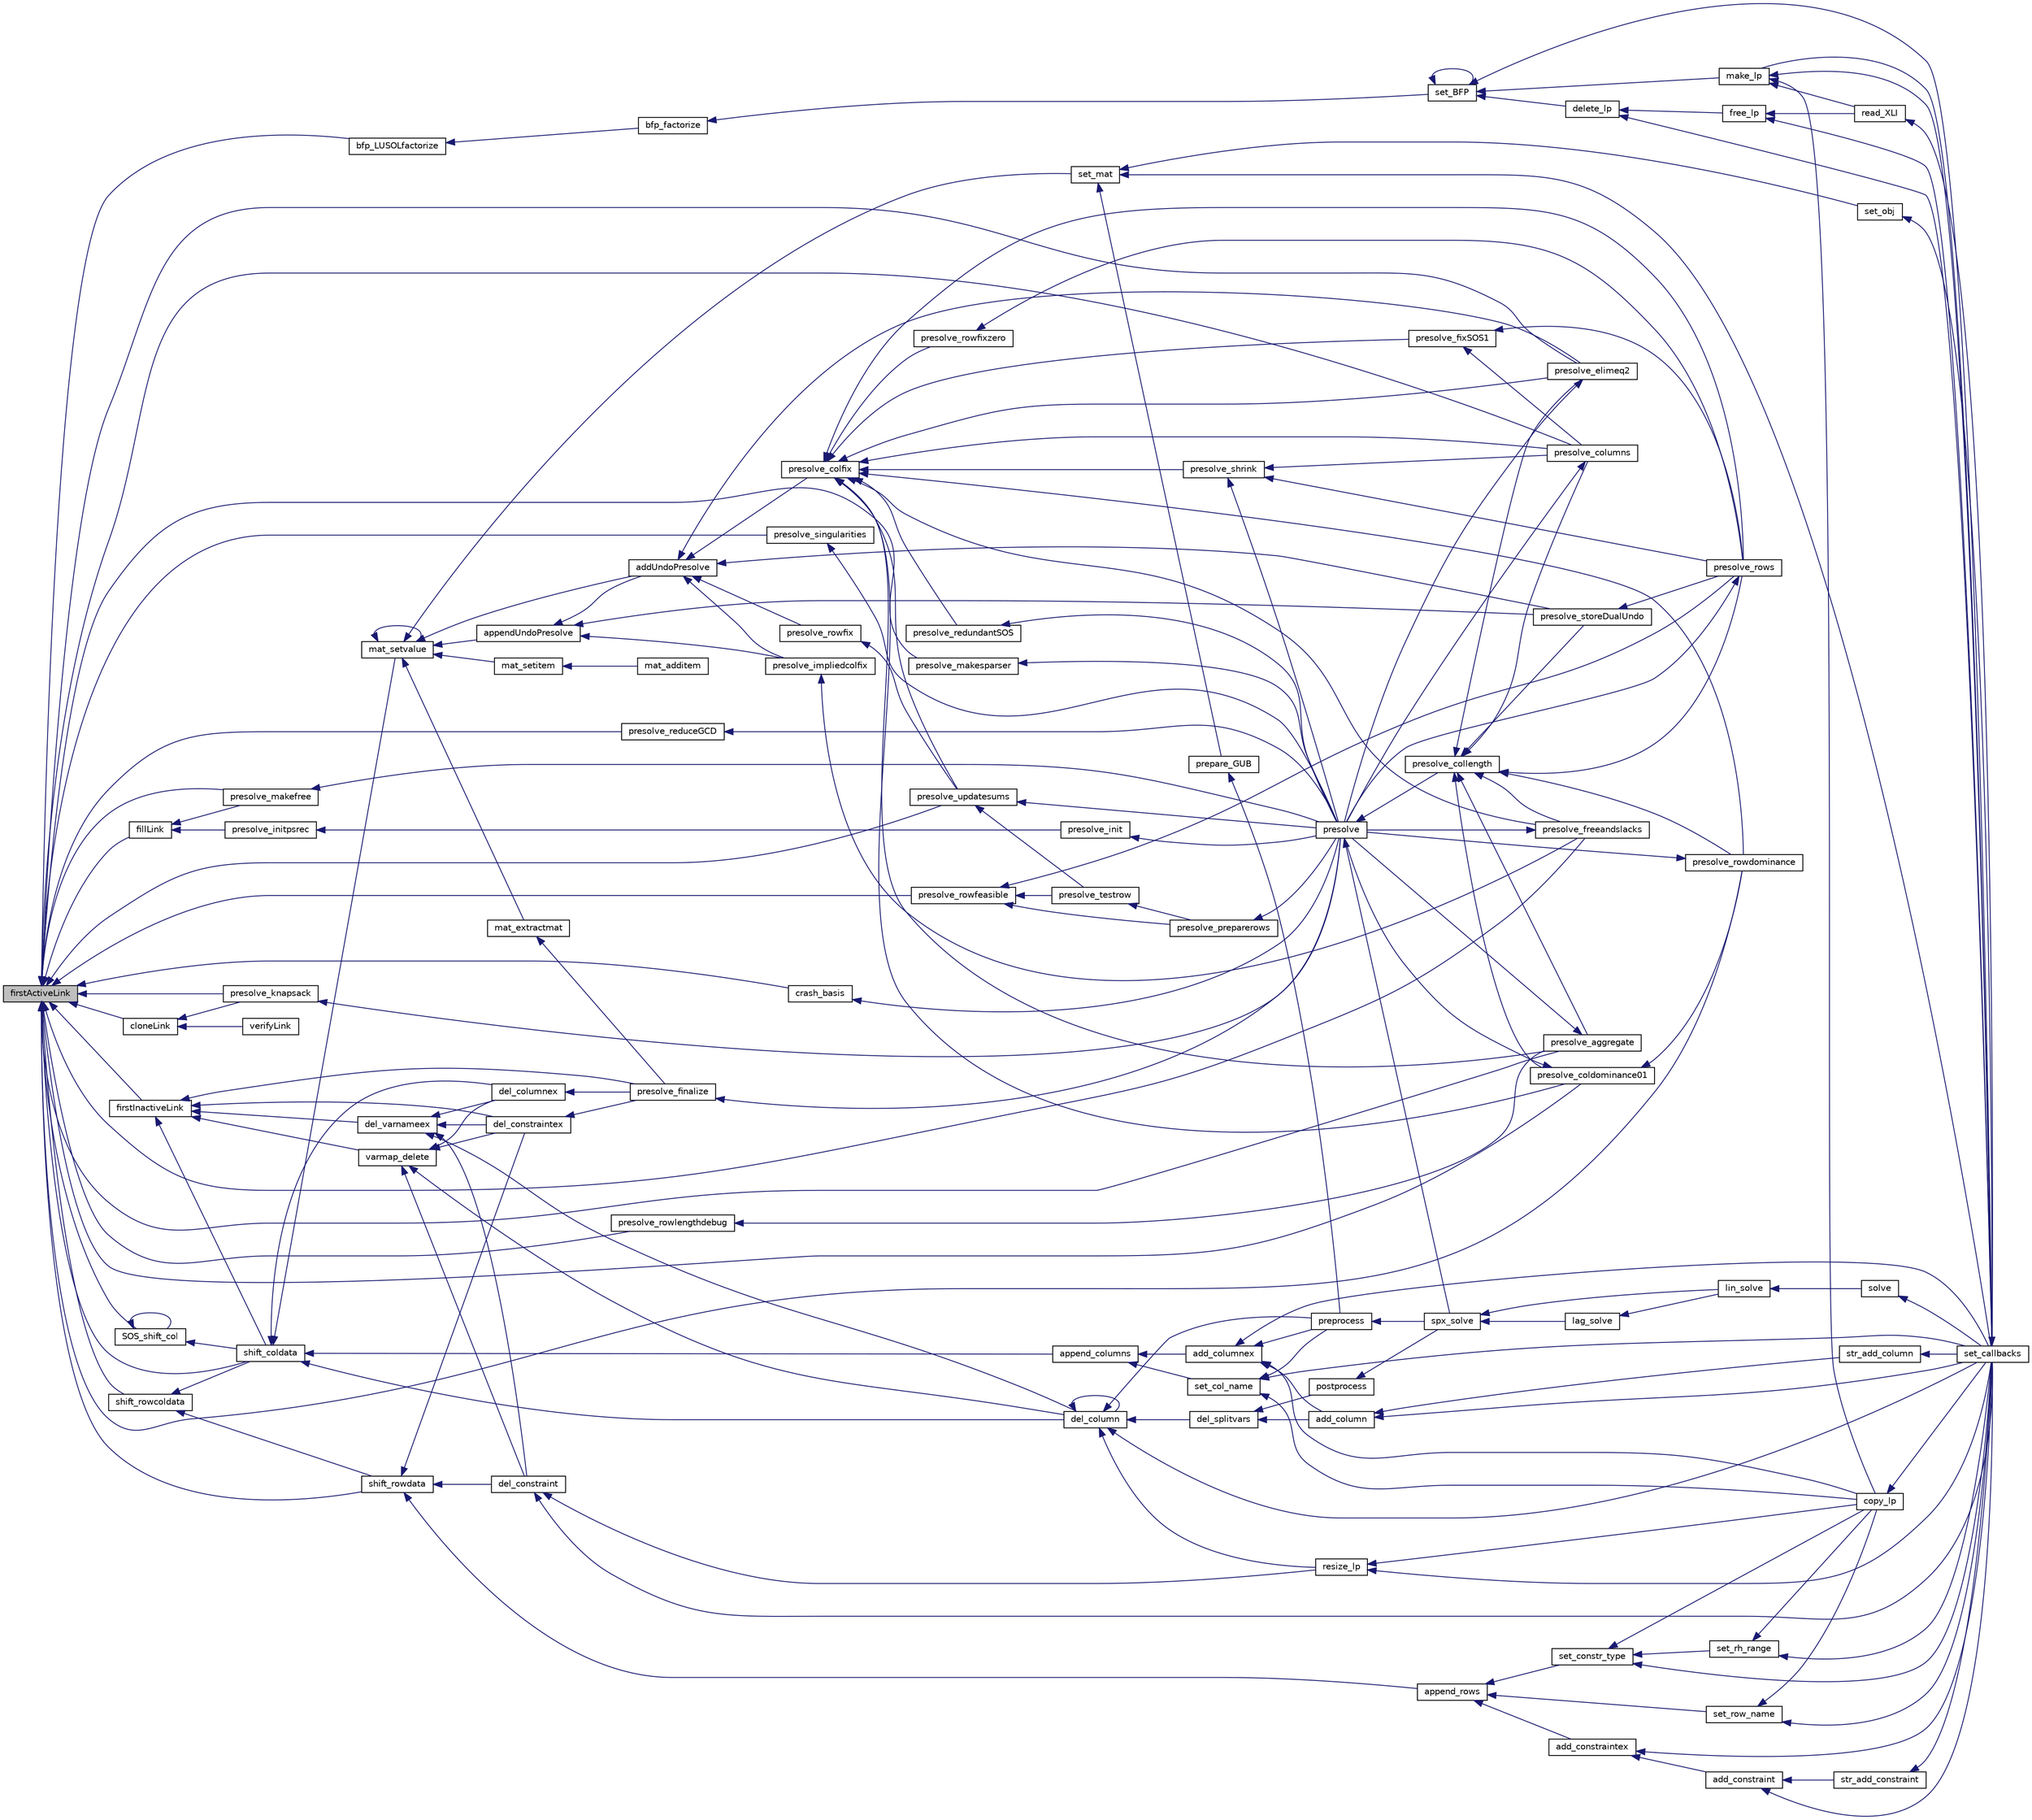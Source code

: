 digraph "firstActiveLink"
{
  edge [fontname="Helvetica",fontsize="10",labelfontname="Helvetica",labelfontsize="10"];
  node [fontname="Helvetica",fontsize="10",shape=record];
  rankdir="LR";
  Node900 [label="firstActiveLink",height=0.2,width=0.4,color="black", fillcolor="grey75", style="filled", fontcolor="black"];
  Node900 -> Node901 [dir="back",color="midnightblue",fontsize="10",style="solid",fontname="Helvetica"];
  Node901 [label="bfp_LUSOLfactorize",height=0.2,width=0.4,color="black", fillcolor="white", style="filled",URL="$d5/df4/lp___l_u_s_o_l_8c.html#af0a052333c0bdc8882f37c86cb9670b6"];
  Node901 -> Node902 [dir="back",color="midnightblue",fontsize="10",style="solid",fontname="Helvetica"];
  Node902 [label="bfp_factorize",height=0.2,width=0.4,color="black", fillcolor="white", style="filled",URL="$d5/df4/lp___l_u_s_o_l_8c.html#a47ed1e4a1148a3a171a69cb7472c4df7"];
  Node902 -> Node903 [dir="back",color="midnightblue",fontsize="10",style="solid",fontname="Helvetica"];
  Node903 [label="set_BFP",height=0.2,width=0.4,color="black", fillcolor="white", style="filled",URL="$df/df7/lp__lib_8h.html#a87fe168b71b0be133c124282e90089bd"];
  Node903 -> Node904 [dir="back",color="midnightblue",fontsize="10",style="solid",fontname="Helvetica"];
  Node904 [label="make_lp",height=0.2,width=0.4,color="black", fillcolor="white", style="filled",URL="$df/df7/lp__lib_8h.html#a68a0333d84dd944f67e2a0ec72e346a9"];
  Node904 -> Node905 [dir="back",color="midnightblue",fontsize="10",style="solid",fontname="Helvetica"];
  Node905 [label="copy_lp",height=0.2,width=0.4,color="black", fillcolor="white", style="filled",URL="$df/df7/lp__lib_8h.html#aca83ecdbc200b414db491306f3070ae9"];
  Node905 -> Node906 [dir="back",color="midnightblue",fontsize="10",style="solid",fontname="Helvetica"];
  Node906 [label="set_callbacks",height=0.2,width=0.4,color="black", fillcolor="white", style="filled",URL="$df/df7/lp__lib_8h.html#a929e8acb9704f61e16927c915c15cd07"];
  Node906 -> Node904 [dir="back",color="midnightblue",fontsize="10",style="solid",fontname="Helvetica"];
  Node904 -> Node906 [dir="back",color="midnightblue",fontsize="10",style="solid",fontname="Helvetica"];
  Node904 -> Node907 [dir="back",color="midnightblue",fontsize="10",style="solid",fontname="Helvetica"];
  Node907 [label="read_XLI",height=0.2,width=0.4,color="black", fillcolor="white", style="filled",URL="$df/df7/lp__lib_8h.html#a351dd803960ab0dae2b39f2c65d3a58d"];
  Node907 -> Node906 [dir="back",color="midnightblue",fontsize="10",style="solid",fontname="Helvetica"];
  Node903 -> Node908 [dir="back",color="midnightblue",fontsize="10",style="solid",fontname="Helvetica"];
  Node908 [label="delete_lp",height=0.2,width=0.4,color="black", fillcolor="white", style="filled",URL="$df/df7/lp__lib_8h.html#af9cd97825f0cd436b3c3fc3bdf1c82b8"];
  Node908 -> Node909 [dir="back",color="midnightblue",fontsize="10",style="solid",fontname="Helvetica"];
  Node909 [label="free_lp",height=0.2,width=0.4,color="black", fillcolor="white", style="filled",URL="$df/df7/lp__lib_8h.html#a8ea5effebbfa9ce4844bb713471a7aa1"];
  Node909 -> Node906 [dir="back",color="midnightblue",fontsize="10",style="solid",fontname="Helvetica"];
  Node909 -> Node907 [dir="back",color="midnightblue",fontsize="10",style="solid",fontname="Helvetica"];
  Node908 -> Node906 [dir="back",color="midnightblue",fontsize="10",style="solid",fontname="Helvetica"];
  Node903 -> Node906 [dir="back",color="midnightblue",fontsize="10",style="solid",fontname="Helvetica"];
  Node903 -> Node903 [dir="back",color="midnightblue",fontsize="10",style="solid",fontname="Helvetica"];
  Node900 -> Node910 [dir="back",color="midnightblue",fontsize="10",style="solid",fontname="Helvetica"];
  Node910 [label="crash_basis",height=0.2,width=0.4,color="black", fillcolor="white", style="filled",URL="$dd/dd7/lp__crash_8h.html#a355ad817df59a533447559170e0debcb"];
  Node910 -> Node911 [dir="back",color="midnightblue",fontsize="10",style="solid",fontname="Helvetica"];
  Node911 [label="presolve",height=0.2,width=0.4,color="black", fillcolor="white", style="filled",URL="$da/dae/lp__presolve_8h.html#a63c9f891fb867de51e44d08313fdd585"];
  Node911 -> Node912 [dir="back",color="midnightblue",fontsize="10",style="solid",fontname="Helvetica"];
  Node912 [label="presolve_collength",height=0.2,width=0.4,color="black", fillcolor="white", style="filled",URL="$da/dae/lp__presolve_8h.html#a58b595e285879c5d2996a0a6247d9389"];
  Node912 -> Node913 [dir="back",color="midnightblue",fontsize="10",style="solid",fontname="Helvetica"];
  Node913 [label="presolve_storeDualUndo",height=0.2,width=0.4,color="black", fillcolor="white", style="filled",URL="$d3/da5/lp__presolve_8c.html#a1aba0570d1275e34fbd173aa558c4c14"];
  Node913 -> Node914 [dir="back",color="midnightblue",fontsize="10",style="solid",fontname="Helvetica"];
  Node914 [label="presolve_rows",height=0.2,width=0.4,color="black", fillcolor="white", style="filled",URL="$d3/da5/lp__presolve_8c.html#a93c32e563cfede02af08bd1a3d46bd6d"];
  Node914 -> Node911 [dir="back",color="midnightblue",fontsize="10",style="solid",fontname="Helvetica"];
  Node912 -> Node915 [dir="back",color="midnightblue",fontsize="10",style="solid",fontname="Helvetica"];
  Node915 [label="presolve_elimeq2",height=0.2,width=0.4,color="black", fillcolor="white", style="filled",URL="$d3/da5/lp__presolve_8c.html#a7844c56aa332fe22274fffac21b497b8"];
  Node915 -> Node911 [dir="back",color="midnightblue",fontsize="10",style="solid",fontname="Helvetica"];
  Node912 -> Node916 [dir="back",color="midnightblue",fontsize="10",style="solid",fontname="Helvetica"];
  Node916 [label="presolve_rowdominance",height=0.2,width=0.4,color="black", fillcolor="white", style="filled",URL="$d3/da5/lp__presolve_8c.html#a7e03acd96990d99539251375f7faff4a"];
  Node916 -> Node911 [dir="back",color="midnightblue",fontsize="10",style="solid",fontname="Helvetica"];
  Node912 -> Node917 [dir="back",color="midnightblue",fontsize="10",style="solid",fontname="Helvetica"];
  Node917 [label="presolve_coldominance01",height=0.2,width=0.4,color="black", fillcolor="white", style="filled",URL="$d3/da5/lp__presolve_8c.html#a38ba8dae4e0bbdd4ab2ab77f7d146596"];
  Node917 -> Node916 [dir="back",color="midnightblue",fontsize="10",style="solid",fontname="Helvetica"];
  Node917 -> Node911 [dir="back",color="midnightblue",fontsize="10",style="solid",fontname="Helvetica"];
  Node912 -> Node918 [dir="back",color="midnightblue",fontsize="10",style="solid",fontname="Helvetica"];
  Node918 [label="presolve_aggregate",height=0.2,width=0.4,color="black", fillcolor="white", style="filled",URL="$d3/da5/lp__presolve_8c.html#accb9e4202e7222ff4aba91e3c15efa73"];
  Node918 -> Node911 [dir="back",color="midnightblue",fontsize="10",style="solid",fontname="Helvetica"];
  Node912 -> Node919 [dir="back",color="midnightblue",fontsize="10",style="solid",fontname="Helvetica"];
  Node919 [label="presolve_columns",height=0.2,width=0.4,color="black", fillcolor="white", style="filled",URL="$d3/da5/lp__presolve_8c.html#ada5e067bb25106a6d8ecd75d23be8600"];
  Node919 -> Node911 [dir="back",color="midnightblue",fontsize="10",style="solid",fontname="Helvetica"];
  Node912 -> Node920 [dir="back",color="midnightblue",fontsize="10",style="solid",fontname="Helvetica"];
  Node920 [label="presolve_freeandslacks",height=0.2,width=0.4,color="black", fillcolor="white", style="filled",URL="$d3/da5/lp__presolve_8c.html#a62d34320b14c8946670a7fc73a04828a"];
  Node920 -> Node911 [dir="back",color="midnightblue",fontsize="10",style="solid",fontname="Helvetica"];
  Node912 -> Node914 [dir="back",color="midnightblue",fontsize="10",style="solid",fontname="Helvetica"];
  Node911 -> Node921 [dir="back",color="midnightblue",fontsize="10",style="solid",fontname="Helvetica"];
  Node921 [label="spx_solve",height=0.2,width=0.4,color="black", fillcolor="white", style="filled",URL="$d1/d0a/lp__simplex_8h.html#a3effc8b68c1fb21095e7324d83d0dbf7"];
  Node921 -> Node922 [dir="back",color="midnightblue",fontsize="10",style="solid",fontname="Helvetica"];
  Node922 [label="lag_solve",height=0.2,width=0.4,color="black", fillcolor="white", style="filled",URL="$d1/d0a/lp__simplex_8h.html#a320e9e82c06466267a7cb7844c7767b8"];
  Node922 -> Node923 [dir="back",color="midnightblue",fontsize="10",style="solid",fontname="Helvetica"];
  Node923 [label="lin_solve",height=0.2,width=0.4,color="black", fillcolor="white", style="filled",URL="$d1/d0a/lp__simplex_8h.html#a794b0beb471eb7ece9a694717b65b947"];
  Node923 -> Node924 [dir="back",color="midnightblue",fontsize="10",style="solid",fontname="Helvetica"];
  Node924 [label="solve",height=0.2,width=0.4,color="black", fillcolor="white", style="filled",URL="$df/df7/lp__lib_8h.html#a0f4da3a192397e77e6fe92704d4fad3f"];
  Node924 -> Node906 [dir="back",color="midnightblue",fontsize="10",style="solid",fontname="Helvetica"];
  Node921 -> Node923 [dir="back",color="midnightblue",fontsize="10",style="solid",fontname="Helvetica"];
  Node900 -> Node925 [dir="back",color="midnightblue",fontsize="10",style="solid",fontname="Helvetica"];
  Node925 [label="shift_rowcoldata",height=0.2,width=0.4,color="black", fillcolor="white", style="filled",URL="$df/df7/lp__lib_8h.html#ad763e24656b5a795e260b0e75eb2924c"];
  Node925 -> Node926 [dir="back",color="midnightblue",fontsize="10",style="solid",fontname="Helvetica"];
  Node926 [label="shift_rowdata",height=0.2,width=0.4,color="black", fillcolor="white", style="filled",URL="$df/df7/lp__lib_8h.html#a66700e0f54041fc27c914174fa3e8781"];
  Node926 -> Node927 [dir="back",color="midnightblue",fontsize="10",style="solid",fontname="Helvetica"];
  Node927 [label="append_rows",height=0.2,width=0.4,color="black", fillcolor="white", style="filled",URL="$df/df7/lp__lib_8h.html#a518ad1ac2344480c0388dc997dac1f13"];
  Node927 -> Node928 [dir="back",color="midnightblue",fontsize="10",style="solid",fontname="Helvetica"];
  Node928 [label="add_constraintex",height=0.2,width=0.4,color="black", fillcolor="white", style="filled",URL="$df/df7/lp__lib_8h.html#a72939ceb6c02b858f0462fffc76c7cc7"];
  Node928 -> Node929 [dir="back",color="midnightblue",fontsize="10",style="solid",fontname="Helvetica"];
  Node929 [label="add_constraint",height=0.2,width=0.4,color="black", fillcolor="white", style="filled",URL="$df/df7/lp__lib_8h.html#a9bc4a8f05123c2512ef0059771c74909"];
  Node929 -> Node930 [dir="back",color="midnightblue",fontsize="10",style="solid",fontname="Helvetica"];
  Node930 [label="str_add_constraint",height=0.2,width=0.4,color="black", fillcolor="white", style="filled",URL="$df/df7/lp__lib_8h.html#a783404ff7b2853d45f0e2f1e4f8bb30d"];
  Node930 -> Node906 [dir="back",color="midnightblue",fontsize="10",style="solid",fontname="Helvetica"];
  Node929 -> Node906 [dir="back",color="midnightblue",fontsize="10",style="solid",fontname="Helvetica"];
  Node928 -> Node906 [dir="back",color="midnightblue",fontsize="10",style="solid",fontname="Helvetica"];
  Node927 -> Node931 [dir="back",color="midnightblue",fontsize="10",style="solid",fontname="Helvetica"];
  Node931 [label="set_constr_type",height=0.2,width=0.4,color="black", fillcolor="white", style="filled",URL="$df/df7/lp__lib_8h.html#adc9936d860d7678bd885f9784ae35f22"];
  Node931 -> Node905 [dir="back",color="midnightblue",fontsize="10",style="solid",fontname="Helvetica"];
  Node931 -> Node932 [dir="back",color="midnightblue",fontsize="10",style="solid",fontname="Helvetica"];
  Node932 [label="set_rh_range",height=0.2,width=0.4,color="black", fillcolor="white", style="filled",URL="$df/df7/lp__lib_8h.html#a728ff2b20d5451250ca2512f5d89c5e4"];
  Node932 -> Node905 [dir="back",color="midnightblue",fontsize="10",style="solid",fontname="Helvetica"];
  Node932 -> Node906 [dir="back",color="midnightblue",fontsize="10",style="solid",fontname="Helvetica"];
  Node931 -> Node906 [dir="back",color="midnightblue",fontsize="10",style="solid",fontname="Helvetica"];
  Node927 -> Node933 [dir="back",color="midnightblue",fontsize="10",style="solid",fontname="Helvetica"];
  Node933 [label="set_row_name",height=0.2,width=0.4,color="black", fillcolor="white", style="filled",URL="$df/df7/lp__lib_8h.html#adb54f658e12211fc717c7e2ad0f57ad5"];
  Node933 -> Node905 [dir="back",color="midnightblue",fontsize="10",style="solid",fontname="Helvetica"];
  Node933 -> Node906 [dir="back",color="midnightblue",fontsize="10",style="solid",fontname="Helvetica"];
  Node926 -> Node934 [dir="back",color="midnightblue",fontsize="10",style="solid",fontname="Helvetica"];
  Node934 [label="del_constraintex",height=0.2,width=0.4,color="black", fillcolor="white", style="filled",URL="$df/df7/lp__lib_8h.html#a2a32aced43a16f309da4d2d1e6861781"];
  Node934 -> Node935 [dir="back",color="midnightblue",fontsize="10",style="solid",fontname="Helvetica"];
  Node935 [label="presolve_finalize",height=0.2,width=0.4,color="black", fillcolor="white", style="filled",URL="$d3/da5/lp__presolve_8c.html#a46c3fddf42b480372a735f9cc14c5c38"];
  Node935 -> Node911 [dir="back",color="midnightblue",fontsize="10",style="solid",fontname="Helvetica"];
  Node926 -> Node936 [dir="back",color="midnightblue",fontsize="10",style="solid",fontname="Helvetica"];
  Node936 [label="del_constraint",height=0.2,width=0.4,color="black", fillcolor="white", style="filled",URL="$df/df7/lp__lib_8h.html#a99c3e334739c620d7c3fa94ab2d45823"];
  Node936 -> Node937 [dir="back",color="midnightblue",fontsize="10",style="solid",fontname="Helvetica"];
  Node937 [label="resize_lp",height=0.2,width=0.4,color="black", fillcolor="white", style="filled",URL="$df/df7/lp__lib_8h.html#a3888240fa3e60fcc781ce5139d41225d"];
  Node937 -> Node905 [dir="back",color="midnightblue",fontsize="10",style="solid",fontname="Helvetica"];
  Node937 -> Node906 [dir="back",color="midnightblue",fontsize="10",style="solid",fontname="Helvetica"];
  Node936 -> Node906 [dir="back",color="midnightblue",fontsize="10",style="solid",fontname="Helvetica"];
  Node925 -> Node938 [dir="back",color="midnightblue",fontsize="10",style="solid",fontname="Helvetica"];
  Node938 [label="shift_coldata",height=0.2,width=0.4,color="black", fillcolor="white", style="filled",URL="$df/df7/lp__lib_8h.html#a9ed027fc60643c153c2413f96fabd3d6"];
  Node938 -> Node939 [dir="back",color="midnightblue",fontsize="10",style="solid",fontname="Helvetica"];
  Node939 [label="append_columns",height=0.2,width=0.4,color="black", fillcolor="white", style="filled",URL="$df/df7/lp__lib_8h.html#af2eb621df330da05b8dbe0f492de947c"];
  Node939 -> Node940 [dir="back",color="midnightblue",fontsize="10",style="solid",fontname="Helvetica"];
  Node940 [label="add_columnex",height=0.2,width=0.4,color="black", fillcolor="white", style="filled",URL="$df/df7/lp__lib_8h.html#a2f59f71c70b34d6198979dd6652f2dbd"];
  Node940 -> Node905 [dir="back",color="midnightblue",fontsize="10",style="solid",fontname="Helvetica"];
  Node940 -> Node941 [dir="back",color="midnightblue",fontsize="10",style="solid",fontname="Helvetica"];
  Node941 [label="add_column",height=0.2,width=0.4,color="black", fillcolor="white", style="filled",URL="$df/df7/lp__lib_8h.html#ab0aae6678125797fe5acd4d9e4ec5ada"];
  Node941 -> Node942 [dir="back",color="midnightblue",fontsize="10",style="solid",fontname="Helvetica"];
  Node942 [label="str_add_column",height=0.2,width=0.4,color="black", fillcolor="white", style="filled",URL="$df/df7/lp__lib_8h.html#a8e97e48b7672e3a822758f53b897b960"];
  Node942 -> Node906 [dir="back",color="midnightblue",fontsize="10",style="solid",fontname="Helvetica"];
  Node941 -> Node906 [dir="back",color="midnightblue",fontsize="10",style="solid",fontname="Helvetica"];
  Node940 -> Node906 [dir="back",color="midnightblue",fontsize="10",style="solid",fontname="Helvetica"];
  Node940 -> Node943 [dir="back",color="midnightblue",fontsize="10",style="solid",fontname="Helvetica"];
  Node943 [label="preprocess",height=0.2,width=0.4,color="black", fillcolor="white", style="filled",URL="$df/df7/lp__lib_8h.html#a97c637125d89c31df9c86d5b091567be"];
  Node943 -> Node921 [dir="back",color="midnightblue",fontsize="10",style="solid",fontname="Helvetica"];
  Node939 -> Node944 [dir="back",color="midnightblue",fontsize="10",style="solid",fontname="Helvetica"];
  Node944 [label="set_col_name",height=0.2,width=0.4,color="black", fillcolor="white", style="filled",URL="$df/df7/lp__lib_8h.html#a751584b8fc5364188ce4cfedd22a41f0"];
  Node944 -> Node905 [dir="back",color="midnightblue",fontsize="10",style="solid",fontname="Helvetica"];
  Node944 -> Node906 [dir="back",color="midnightblue",fontsize="10",style="solid",fontname="Helvetica"];
  Node944 -> Node943 [dir="back",color="midnightblue",fontsize="10",style="solid",fontname="Helvetica"];
  Node938 -> Node945 [dir="back",color="midnightblue",fontsize="10",style="solid",fontname="Helvetica"];
  Node945 [label="del_columnex",height=0.2,width=0.4,color="black", fillcolor="white", style="filled",URL="$df/df7/lp__lib_8h.html#a156f55cae7e764cc6292bbaeb443d51a"];
  Node945 -> Node935 [dir="back",color="midnightblue",fontsize="10",style="solid",fontname="Helvetica"];
  Node938 -> Node946 [dir="back",color="midnightblue",fontsize="10",style="solid",fontname="Helvetica"];
  Node946 [label="del_column",height=0.2,width=0.4,color="black", fillcolor="white", style="filled",URL="$df/df7/lp__lib_8h.html#a19ffee388cd896f1a87a8dd6292e505e"];
  Node946 -> Node937 [dir="back",color="midnightblue",fontsize="10",style="solid",fontname="Helvetica"];
  Node946 -> Node947 [dir="back",color="midnightblue",fontsize="10",style="solid",fontname="Helvetica"];
  Node947 [label="del_splitvars",height=0.2,width=0.4,color="black", fillcolor="white", style="filled",URL="$d4/d79/lp__lib_8c.html#a5ff16cef0653b3cc0f2a20cb07200dbc"];
  Node947 -> Node941 [dir="back",color="midnightblue",fontsize="10",style="solid",fontname="Helvetica"];
  Node947 -> Node948 [dir="back",color="midnightblue",fontsize="10",style="solid",fontname="Helvetica"];
  Node948 [label="postprocess",height=0.2,width=0.4,color="black", fillcolor="white", style="filled",URL="$df/df7/lp__lib_8h.html#a0893b5f8a2432dd38800b54ec8ca0332"];
  Node948 -> Node921 [dir="back",color="midnightblue",fontsize="10",style="solid",fontname="Helvetica"];
  Node946 -> Node946 [dir="back",color="midnightblue",fontsize="10",style="solid",fontname="Helvetica"];
  Node946 -> Node906 [dir="back",color="midnightblue",fontsize="10",style="solid",fontname="Helvetica"];
  Node946 -> Node943 [dir="back",color="midnightblue",fontsize="10",style="solid",fontname="Helvetica"];
  Node938 -> Node949 [dir="back",color="midnightblue",fontsize="10",style="solid",fontname="Helvetica"];
  Node949 [label="mat_setvalue",height=0.2,width=0.4,color="black", fillcolor="white", style="filled",URL="$d0/d48/lp__matrix_8h.html#a3cf5f70351e501251681b113289293da"];
  Node949 -> Node950 [dir="back",color="midnightblue",fontsize="10",style="solid",fontname="Helvetica"];
  Node950 [label="set_mat",height=0.2,width=0.4,color="black", fillcolor="white", style="filled",URL="$df/df7/lp__lib_8h.html#a21ce2e5c2697a784e679f1b3ae596d92"];
  Node950 -> Node951 [dir="back",color="midnightblue",fontsize="10",style="solid",fontname="Helvetica"];
  Node951 [label="set_obj",height=0.2,width=0.4,color="black", fillcolor="white", style="filled",URL="$df/df7/lp__lib_8h.html#aa23a77296dfa4c4350f59de4eb2dd793"];
  Node951 -> Node906 [dir="back",color="midnightblue",fontsize="10",style="solid",fontname="Helvetica"];
  Node950 -> Node906 [dir="back",color="midnightblue",fontsize="10",style="solid",fontname="Helvetica"];
  Node950 -> Node952 [dir="back",color="midnightblue",fontsize="10",style="solid",fontname="Helvetica"];
  Node952 [label="prepare_GUB",height=0.2,width=0.4,color="black", fillcolor="white", style="filled",URL="$df/df7/lp__lib_8h.html#aa8871fd842850304a627fbe3be7d31fb"];
  Node952 -> Node943 [dir="back",color="midnightblue",fontsize="10",style="solid",fontname="Helvetica"];
  Node949 -> Node953 [dir="back",color="midnightblue",fontsize="10",style="solid",fontname="Helvetica"];
  Node953 [label="mat_extractmat",height=0.2,width=0.4,color="black", fillcolor="white", style="filled",URL="$d0/d48/lp__matrix_8h.html#a8fe5b95ea2aa30bba3f5050534e4c420"];
  Node953 -> Node935 [dir="back",color="midnightblue",fontsize="10",style="solid",fontname="Helvetica"];
  Node949 -> Node954 [dir="back",color="midnightblue",fontsize="10",style="solid",fontname="Helvetica"];
  Node954 [label="mat_setitem",height=0.2,width=0.4,color="black", fillcolor="white", style="filled",URL="$d0/d48/lp__matrix_8h.html#ac8defba940597273d1e2f41af9c4fdd6"];
  Node954 -> Node955 [dir="back",color="midnightblue",fontsize="10",style="solid",fontname="Helvetica"];
  Node955 [label="mat_additem",height=0.2,width=0.4,color="black", fillcolor="white", style="filled",URL="$d0/d48/lp__matrix_8h.html#adae88f0f1d337755cfa985774c30135f"];
  Node949 -> Node949 [dir="back",color="midnightblue",fontsize="10",style="solid",fontname="Helvetica"];
  Node949 -> Node956 [dir="back",color="midnightblue",fontsize="10",style="solid",fontname="Helvetica"];
  Node956 [label="appendUndoPresolve",height=0.2,width=0.4,color="black", fillcolor="white", style="filled",URL="$d0/d48/lp__matrix_8h.html#aa8e38f815c9cbd06ef78e67a7f0cb056"];
  Node956 -> Node957 [dir="back",color="midnightblue",fontsize="10",style="solid",fontname="Helvetica"];
  Node957 [label="addUndoPresolve",height=0.2,width=0.4,color="black", fillcolor="white", style="filled",URL="$d0/d48/lp__matrix_8h.html#a1d2df317ce9ff9f7d2175c6f4f5998fd"];
  Node957 -> Node913 [dir="back",color="midnightblue",fontsize="10",style="solid",fontname="Helvetica"];
  Node957 -> Node958 [dir="back",color="midnightblue",fontsize="10",style="solid",fontname="Helvetica"];
  Node958 [label="presolve_rowfix",height=0.2,width=0.4,color="black", fillcolor="white", style="filled",URL="$d3/da5/lp__presolve_8c.html#a520eef3ceedd449b38f7efcba96f8f9d"];
  Node958 -> Node959 [dir="back",color="midnightblue",fontsize="10",style="solid",fontname="Helvetica"];
  Node959 [label="presolve_updatesums",height=0.2,width=0.4,color="black", fillcolor="white", style="filled",URL="$da/dae/lp__presolve_8h.html#a48aae6398bfe8f3779631422b53e0f2c"];
  Node959 -> Node960 [dir="back",color="midnightblue",fontsize="10",style="solid",fontname="Helvetica"];
  Node960 [label="presolve_testrow",height=0.2,width=0.4,color="black", fillcolor="white", style="filled",URL="$d3/da5/lp__presolve_8c.html#ad41ebd5dd7c996f3138eacf6bbf4484f"];
  Node960 -> Node961 [dir="back",color="midnightblue",fontsize="10",style="solid",fontname="Helvetica"];
  Node961 [label="presolve_preparerows",height=0.2,width=0.4,color="black", fillcolor="white", style="filled",URL="$d3/da5/lp__presolve_8c.html#a8907ce5b9083799d1f9b1245a265a104"];
  Node961 -> Node911 [dir="back",color="midnightblue",fontsize="10",style="solid",fontname="Helvetica"];
  Node959 -> Node911 [dir="back",color="midnightblue",fontsize="10",style="solid",fontname="Helvetica"];
  Node957 -> Node962 [dir="back",color="midnightblue",fontsize="10",style="solid",fontname="Helvetica"];
  Node962 [label="presolve_colfix",height=0.2,width=0.4,color="black", fillcolor="white", style="filled",URL="$da/dae/lp__presolve_8h.html#a5ac5af2f2db21d53c5a0655080959a42"];
  Node962 -> Node963 [dir="back",color="midnightblue",fontsize="10",style="solid",fontname="Helvetica"];
  Node963 [label="presolve_shrink",height=0.2,width=0.4,color="black", fillcolor="white", style="filled",URL="$da/dae/lp__presolve_8h.html#a0af83f2ddc82962e4531d33df40823b4"];
  Node963 -> Node919 [dir="back",color="midnightblue",fontsize="10",style="solid",fontname="Helvetica"];
  Node963 -> Node914 [dir="back",color="midnightblue",fontsize="10",style="solid",fontname="Helvetica"];
  Node963 -> Node911 [dir="back",color="midnightblue",fontsize="10",style="solid",fontname="Helvetica"];
  Node962 -> Node964 [dir="back",color="midnightblue",fontsize="10",style="solid",fontname="Helvetica"];
  Node964 [label="presolve_redundantSOS",height=0.2,width=0.4,color="black", fillcolor="white", style="filled",URL="$d3/da5/lp__presolve_8c.html#a59de989fa2e2b3a1c70900138341444c"];
  Node964 -> Node911 [dir="back",color="midnightblue",fontsize="10",style="solid",fontname="Helvetica"];
  Node962 -> Node965 [dir="back",color="midnightblue",fontsize="10",style="solid",fontname="Helvetica"];
  Node965 [label="presolve_fixSOS1",height=0.2,width=0.4,color="black", fillcolor="white", style="filled",URL="$d3/da5/lp__presolve_8c.html#afe23851dfda31715aa642bf989e12ffc"];
  Node965 -> Node919 [dir="back",color="midnightblue",fontsize="10",style="solid",fontname="Helvetica"];
  Node965 -> Node914 [dir="back",color="midnightblue",fontsize="10",style="solid",fontname="Helvetica"];
  Node962 -> Node966 [dir="back",color="midnightblue",fontsize="10",style="solid",fontname="Helvetica"];
  Node966 [label="presolve_rowfixzero",height=0.2,width=0.4,color="black", fillcolor="white", style="filled",URL="$d3/da5/lp__presolve_8c.html#a4f192a0462d482c119b3966df893497c"];
  Node966 -> Node914 [dir="back",color="midnightblue",fontsize="10",style="solid",fontname="Helvetica"];
  Node962 -> Node915 [dir="back",color="midnightblue",fontsize="10",style="solid",fontname="Helvetica"];
  Node962 -> Node959 [dir="back",color="midnightblue",fontsize="10",style="solid",fontname="Helvetica"];
  Node962 -> Node916 [dir="back",color="midnightblue",fontsize="10",style="solid",fontname="Helvetica"];
  Node962 -> Node917 [dir="back",color="midnightblue",fontsize="10",style="solid",fontname="Helvetica"];
  Node962 -> Node918 [dir="back",color="midnightblue",fontsize="10",style="solid",fontname="Helvetica"];
  Node962 -> Node919 [dir="back",color="midnightblue",fontsize="10",style="solid",fontname="Helvetica"];
  Node962 -> Node920 [dir="back",color="midnightblue",fontsize="10",style="solid",fontname="Helvetica"];
  Node962 -> Node914 [dir="back",color="midnightblue",fontsize="10",style="solid",fontname="Helvetica"];
  Node957 -> Node915 [dir="back",color="midnightblue",fontsize="10",style="solid",fontname="Helvetica"];
  Node957 -> Node967 [dir="back",color="midnightblue",fontsize="10",style="solid",fontname="Helvetica"];
  Node967 [label="presolve_impliedcolfix",height=0.2,width=0.4,color="black", fillcolor="white", style="filled",URL="$d3/da5/lp__presolve_8c.html#a25320b5f693a313addfb4d08c8d8a4fc"];
  Node967 -> Node920 [dir="back",color="midnightblue",fontsize="10",style="solid",fontname="Helvetica"];
  Node956 -> Node913 [dir="back",color="midnightblue",fontsize="10",style="solid",fontname="Helvetica"];
  Node956 -> Node967 [dir="back",color="midnightblue",fontsize="10",style="solid",fontname="Helvetica"];
  Node949 -> Node957 [dir="back",color="midnightblue",fontsize="10",style="solid",fontname="Helvetica"];
  Node900 -> Node926 [dir="back",color="midnightblue",fontsize="10",style="solid",fontname="Helvetica"];
  Node900 -> Node938 [dir="back",color="midnightblue",fontsize="10",style="solid",fontname="Helvetica"];
  Node900 -> Node968 [dir="back",color="midnightblue",fontsize="10",style="solid",fontname="Helvetica"];
  Node968 [label="presolve_rowfeasible",height=0.2,width=0.4,color="black", fillcolor="white", style="filled",URL="$d3/da5/lp__presolve_8c.html#aa9133f10e3fbce6ad28beeb17aa04396"];
  Node968 -> Node960 [dir="back",color="midnightblue",fontsize="10",style="solid",fontname="Helvetica"];
  Node968 -> Node961 [dir="back",color="midnightblue",fontsize="10",style="solid",fontname="Helvetica"];
  Node968 -> Node914 [dir="back",color="midnightblue",fontsize="10",style="solid",fontname="Helvetica"];
  Node900 -> Node969 [dir="back",color="midnightblue",fontsize="10",style="solid",fontname="Helvetica"];
  Node969 [label="presolve_rowlengthdebug",height=0.2,width=0.4,color="black", fillcolor="white", style="filled",URL="$d3/da5/lp__presolve_8c.html#a2a69b49ae57ce79b769073dc848caaf9"];
  Node969 -> Node918 [dir="back",color="midnightblue",fontsize="10",style="solid",fontname="Helvetica"];
  Node900 -> Node970 [dir="back",color="midnightblue",fontsize="10",style="solid",fontname="Helvetica"];
  Node970 [label="presolve_reduceGCD",height=0.2,width=0.4,color="black", fillcolor="white", style="filled",URL="$d3/da5/lp__presolve_8c.html#afa39dadf50d46b8fcc6597ce2895dc99"];
  Node970 -> Node911 [dir="back",color="midnightblue",fontsize="10",style="solid",fontname="Helvetica"];
  Node900 -> Node971 [dir="back",color="midnightblue",fontsize="10",style="solid",fontname="Helvetica"];
  Node971 [label="presolve_knapsack",height=0.2,width=0.4,color="black", fillcolor="white", style="filled",URL="$d3/da5/lp__presolve_8c.html#a02ce33a1316370ea8b5b72491f7fbc6f"];
  Node971 -> Node911 [dir="back",color="midnightblue",fontsize="10",style="solid",fontname="Helvetica"];
  Node900 -> Node972 [dir="back",color="midnightblue",fontsize="10",style="solid",fontname="Helvetica"];
  Node972 [label="presolve_singularities",height=0.2,width=0.4,color="black", fillcolor="white", style="filled",URL="$d3/da5/lp__presolve_8c.html#a5273b3b493d401db012164a85adc5f15"];
  Node972 -> Node911 [dir="back",color="midnightblue",fontsize="10",style="solid",fontname="Helvetica"];
  Node900 -> Node915 [dir="back",color="midnightblue",fontsize="10",style="solid",fontname="Helvetica"];
  Node900 -> Node973 [dir="back",color="midnightblue",fontsize="10",style="solid",fontname="Helvetica"];
  Node973 [label="presolve_makefree",height=0.2,width=0.4,color="black", fillcolor="white", style="filled",URL="$d3/da5/lp__presolve_8c.html#ac1d287e93ea52c0555747b2fe319e8cc"];
  Node973 -> Node911 [dir="back",color="midnightblue",fontsize="10",style="solid",fontname="Helvetica"];
  Node900 -> Node959 [dir="back",color="midnightblue",fontsize="10",style="solid",fontname="Helvetica"];
  Node900 -> Node916 [dir="back",color="midnightblue",fontsize="10",style="solid",fontname="Helvetica"];
  Node900 -> Node917 [dir="back",color="midnightblue",fontsize="10",style="solid",fontname="Helvetica"];
  Node900 -> Node918 [dir="back",color="midnightblue",fontsize="10",style="solid",fontname="Helvetica"];
  Node900 -> Node974 [dir="back",color="midnightblue",fontsize="10",style="solid",fontname="Helvetica"];
  Node974 [label="presolve_makesparser",height=0.2,width=0.4,color="black", fillcolor="white", style="filled",URL="$d3/da5/lp__presolve_8c.html#a6e9e22d3935146700d9e23ce9ef6f7e9"];
  Node974 -> Node911 [dir="back",color="midnightblue",fontsize="10",style="solid",fontname="Helvetica"];
  Node900 -> Node919 [dir="back",color="midnightblue",fontsize="10",style="solid",fontname="Helvetica"];
  Node900 -> Node920 [dir="back",color="midnightblue",fontsize="10",style="solid",fontname="Helvetica"];
  Node900 -> Node975 [dir="back",color="midnightblue",fontsize="10",style="solid",fontname="Helvetica"];
  Node975 [label="SOS_shift_col",height=0.2,width=0.4,color="black", fillcolor="white", style="filled",URL="$da/d21/lp___s_o_s_8h.html#a4db1072c73b8986bcb934e935f67850f"];
  Node975 -> Node938 [dir="back",color="midnightblue",fontsize="10",style="solid",fontname="Helvetica"];
  Node975 -> Node975 [dir="back",color="midnightblue",fontsize="10",style="solid",fontname="Helvetica"];
  Node900 -> Node976 [dir="back",color="midnightblue",fontsize="10",style="solid",fontname="Helvetica"];
  Node976 [label="fillLink",height=0.2,width=0.4,color="black", fillcolor="white", style="filled",URL="$d0/da2/lp__utils_8h.html#aa46b79b6620f122dbbb4c02bc9a9ec03"];
  Node976 -> Node977 [dir="back",color="midnightblue",fontsize="10",style="solid",fontname="Helvetica"];
  Node977 [label="presolve_initpsrec",height=0.2,width=0.4,color="black", fillcolor="white", style="filled",URL="$d3/da5/lp__presolve_8c.html#a8487f403bb5f0fa80dceca0dadd38584"];
  Node977 -> Node978 [dir="back",color="midnightblue",fontsize="10",style="solid",fontname="Helvetica"];
  Node978 [label="presolve_init",height=0.2,width=0.4,color="black", fillcolor="white", style="filled",URL="$da/dae/lp__presolve_8h.html#a854fa4c78231c9e385b30fa1b0b6b89a"];
  Node978 -> Node911 [dir="back",color="midnightblue",fontsize="10",style="solid",fontname="Helvetica"];
  Node976 -> Node973 [dir="back",color="midnightblue",fontsize="10",style="solid",fontname="Helvetica"];
  Node900 -> Node979 [dir="back",color="midnightblue",fontsize="10",style="solid",fontname="Helvetica"];
  Node979 [label="firstInactiveLink",height=0.2,width=0.4,color="black", fillcolor="white", style="filled",URL="$d0/da2/lp__utils_8h.html#a96fd51e087f46e26646eb19f5db9e95d"];
  Node979 -> Node980 [dir="back",color="midnightblue",fontsize="10",style="solid",fontname="Helvetica"];
  Node980 [label="varmap_delete",height=0.2,width=0.4,color="black", fillcolor="white", style="filled",URL="$df/df7/lp__lib_8h.html#a3c69f685f06afebbe3537cfbeedba2f0"];
  Node980 -> Node934 [dir="back",color="midnightblue",fontsize="10",style="solid",fontname="Helvetica"];
  Node980 -> Node936 [dir="back",color="midnightblue",fontsize="10",style="solid",fontname="Helvetica"];
  Node980 -> Node945 [dir="back",color="midnightblue",fontsize="10",style="solid",fontname="Helvetica"];
  Node980 -> Node946 [dir="back",color="midnightblue",fontsize="10",style="solid",fontname="Helvetica"];
  Node979 -> Node938 [dir="back",color="midnightblue",fontsize="10",style="solid",fontname="Helvetica"];
  Node979 -> Node934 [dir="back",color="midnightblue",fontsize="10",style="solid",fontname="Helvetica"];
  Node979 -> Node981 [dir="back",color="midnightblue",fontsize="10",style="solid",fontname="Helvetica"];
  Node981 [label="del_varnameex",height=0.2,width=0.4,color="black", fillcolor="white", style="filled",URL="$df/df7/lp__lib_8h.html#a07aecb614f2544a48a998497d99428b3"];
  Node981 -> Node934 [dir="back",color="midnightblue",fontsize="10",style="solid",fontname="Helvetica"];
  Node981 -> Node936 [dir="back",color="midnightblue",fontsize="10",style="solid",fontname="Helvetica"];
  Node981 -> Node945 [dir="back",color="midnightblue",fontsize="10",style="solid",fontname="Helvetica"];
  Node981 -> Node946 [dir="back",color="midnightblue",fontsize="10",style="solid",fontname="Helvetica"];
  Node979 -> Node935 [dir="back",color="midnightblue",fontsize="10",style="solid",fontname="Helvetica"];
  Node900 -> Node982 [dir="back",color="midnightblue",fontsize="10",style="solid",fontname="Helvetica"];
  Node982 [label="cloneLink",height=0.2,width=0.4,color="black", fillcolor="white", style="filled",URL="$d0/da2/lp__utils_8h.html#a6d982020a53f0231f9e77317f448eaac"];
  Node982 -> Node971 [dir="back",color="midnightblue",fontsize="10",style="solid",fontname="Helvetica"];
  Node982 -> Node983 [dir="back",color="midnightblue",fontsize="10",style="solid",fontname="Helvetica"];
  Node983 [label="verifyLink",height=0.2,width=0.4,color="black", fillcolor="white", style="filled",URL="$d0/da2/lp__utils_8h.html#aa79c8e4642e99690361beddd8203ea93"];
}
